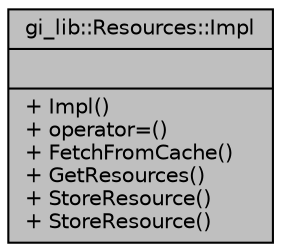 digraph "gi_lib::Resources::Impl"
{
  edge [fontname="Helvetica",fontsize="10",labelfontname="Helvetica",labelfontsize="10"];
  node [fontname="Helvetica",fontsize="10",shape=record];
  Node1 [label="{gi_lib::Resources::Impl\n||+ Impl()\l+ operator=()\l+ FetchFromCache()\l+ GetResources()\l+ StoreResource()\l+ StoreResource()\l}",height=0.2,width=0.4,color="black", fillcolor="grey75", style="filled", fontcolor="black"];
}
